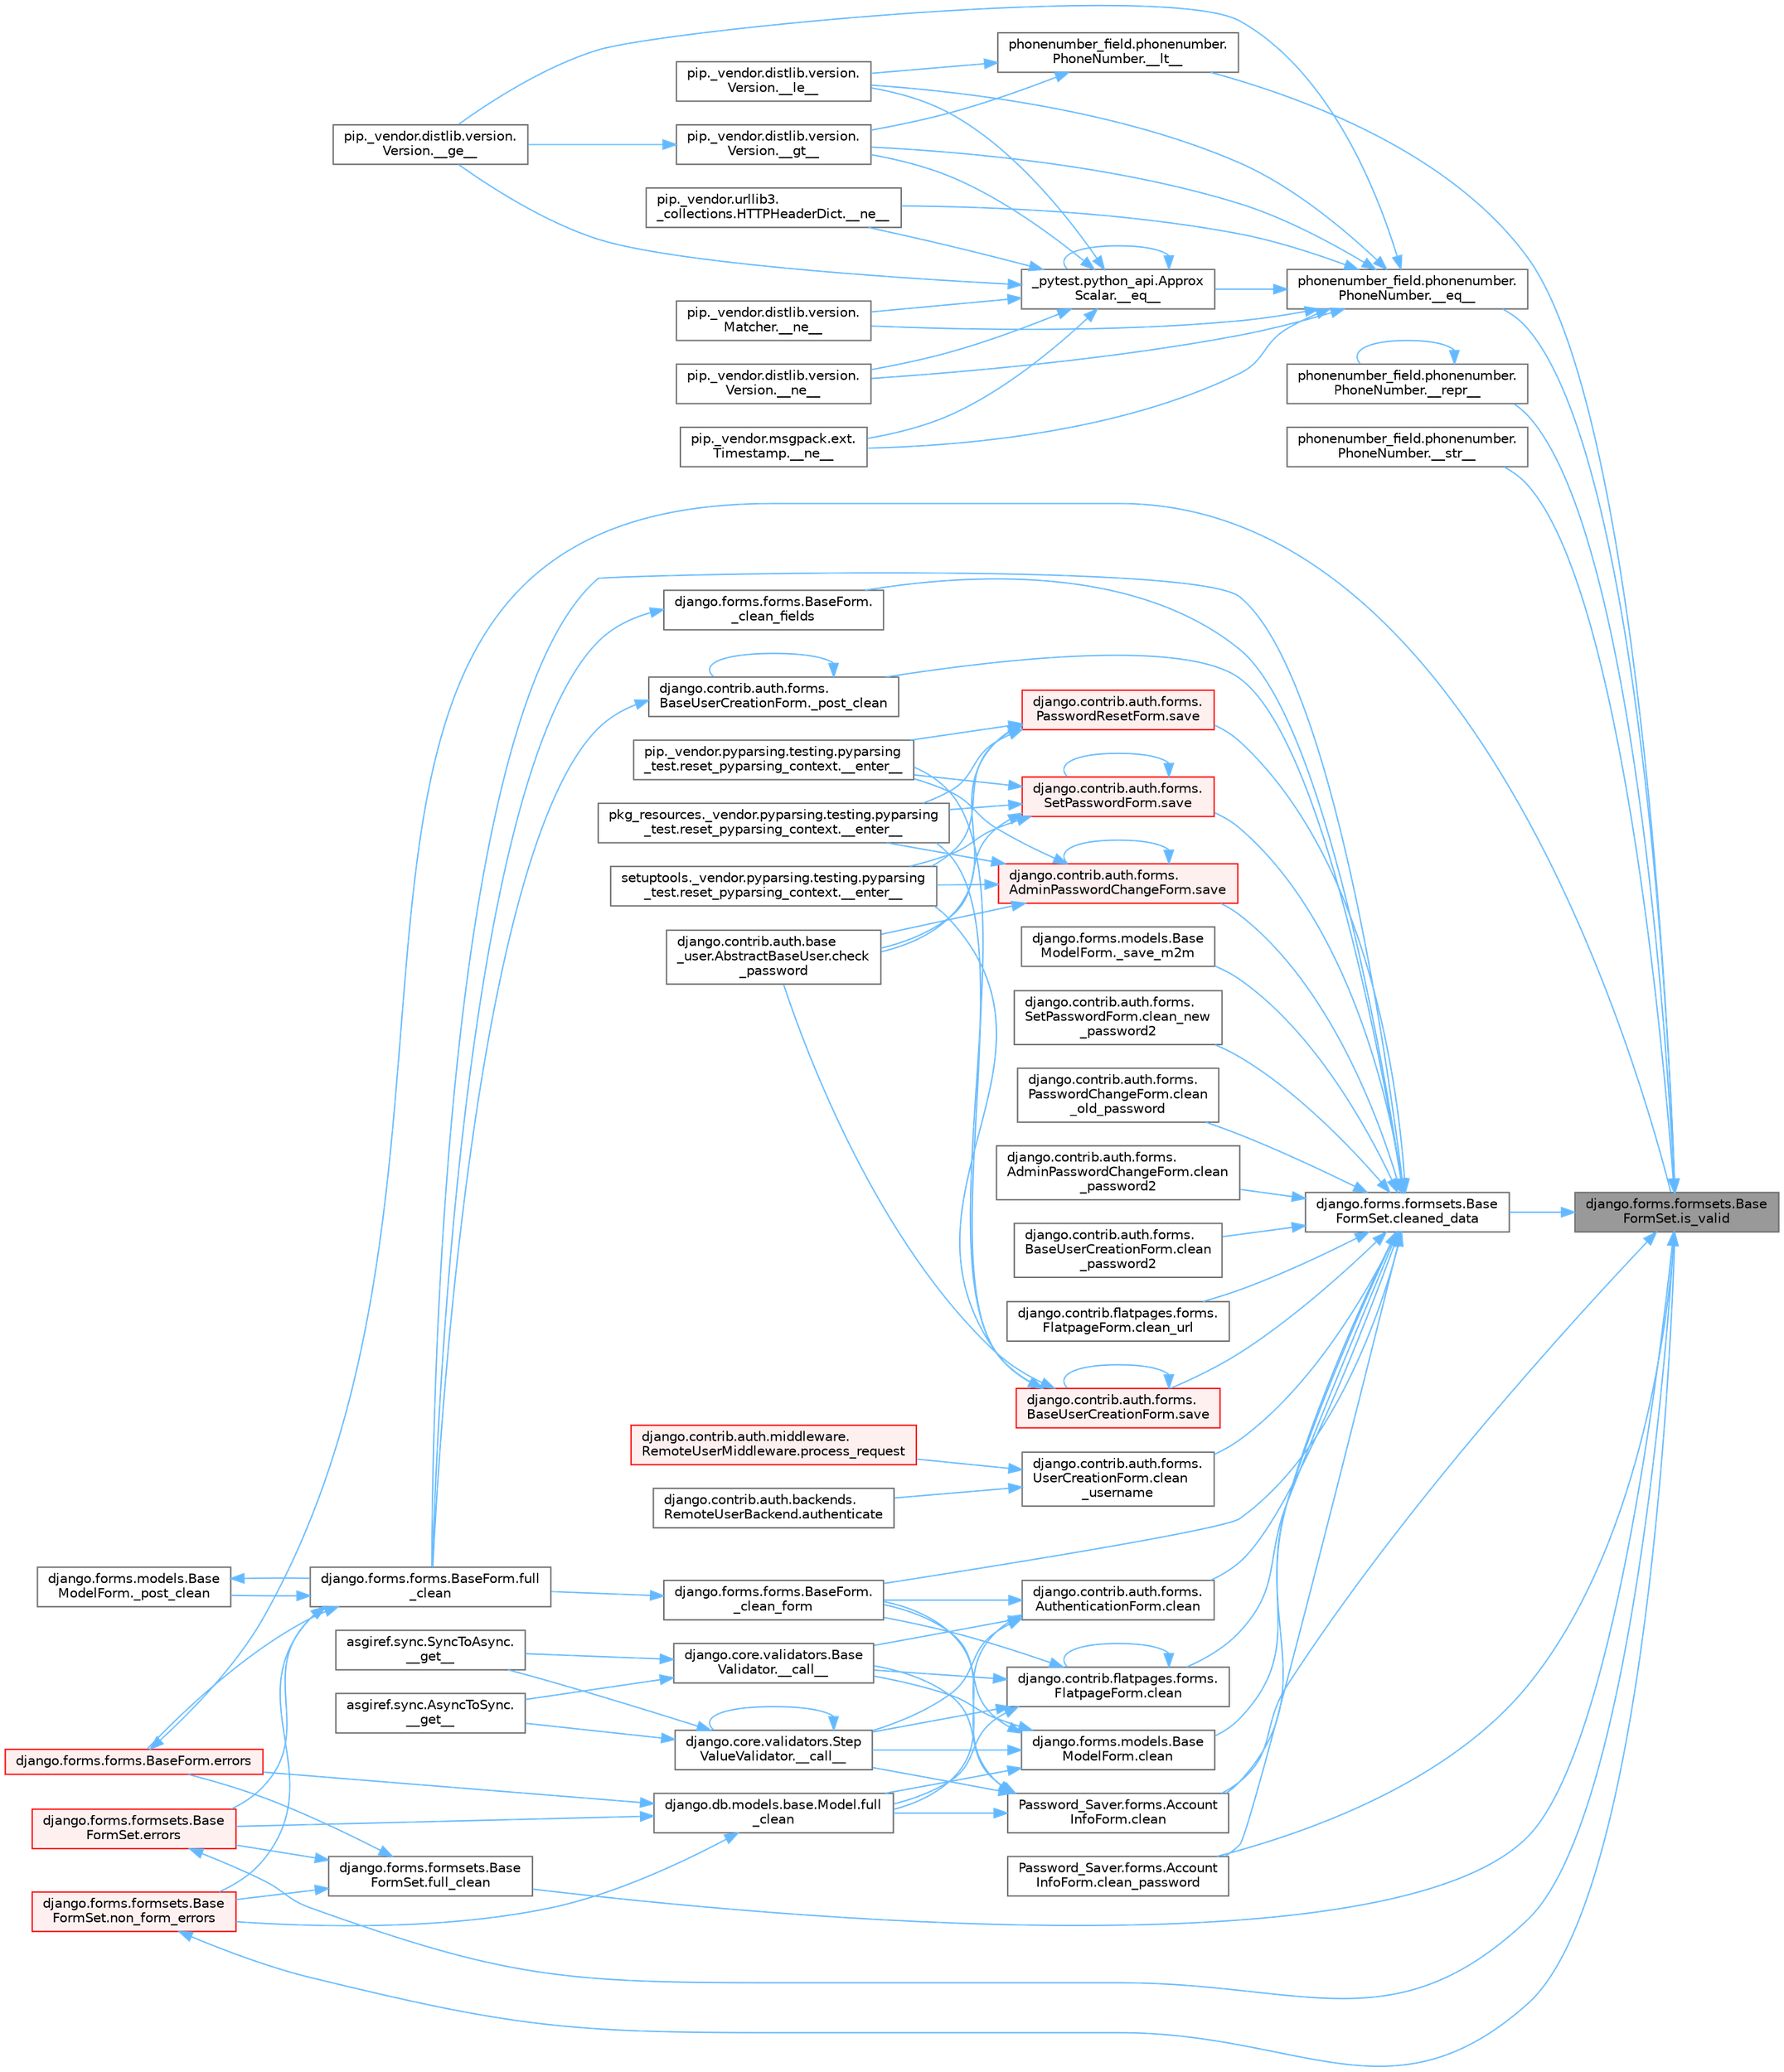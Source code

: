 digraph "django.forms.formsets.BaseFormSet.is_valid"
{
 // LATEX_PDF_SIZE
  bgcolor="transparent";
  edge [fontname=Helvetica,fontsize=10,labelfontname=Helvetica,labelfontsize=10];
  node [fontname=Helvetica,fontsize=10,shape=box,height=0.2,width=0.4];
  rankdir="RL";
  Node1 [id="Node000001",label="django.forms.formsets.Base\lFormSet.is_valid",height=0.2,width=0.4,color="gray40", fillcolor="grey60", style="filled", fontcolor="black",tooltip=" "];
  Node1 -> Node2 [id="edge1_Node000001_Node000002",dir="back",color="steelblue1",style="solid",tooltip=" "];
  Node2 [id="Node000002",label="phonenumber_field.phonenumber.\lPhoneNumber.__eq__",height=0.2,width=0.4,color="grey40", fillcolor="white", style="filled",URL="$classphonenumber__field_1_1phonenumber_1_1_phone_number.html#a999c32cd1bfa2dd5c7df70781b09c68b",tooltip=" "];
  Node2 -> Node3 [id="edge2_Node000002_Node000003",dir="back",color="steelblue1",style="solid",tooltip=" "];
  Node3 [id="Node000003",label="_pytest.python_api.Approx\lScalar.__eq__",height=0.2,width=0.4,color="grey40", fillcolor="white", style="filled",URL="$class__pytest_1_1python__api_1_1_approx_scalar.html#af4601ee4ca7409927f88c83ebfc3d923",tooltip=" "];
  Node3 -> Node3 [id="edge3_Node000003_Node000003",dir="back",color="steelblue1",style="solid",tooltip=" "];
  Node3 -> Node4 [id="edge4_Node000003_Node000004",dir="back",color="steelblue1",style="solid",tooltip=" "];
  Node4 [id="Node000004",label="pip._vendor.distlib.version.\lVersion.__ge__",height=0.2,width=0.4,color="grey40", fillcolor="white", style="filled",URL="$classpip_1_1__vendor_1_1distlib_1_1version_1_1_version.html#aa6b7b889cebc687ddb5ed9040d01b1ec",tooltip=" "];
  Node3 -> Node5 [id="edge5_Node000003_Node000005",dir="back",color="steelblue1",style="solid",tooltip=" "];
  Node5 [id="Node000005",label="pip._vendor.distlib.version.\lVersion.__gt__",height=0.2,width=0.4,color="grey40", fillcolor="white", style="filled",URL="$classpip_1_1__vendor_1_1distlib_1_1version_1_1_version.html#a51cf0c8da1bb6829173ff6861b10cb5f",tooltip=" "];
  Node5 -> Node4 [id="edge6_Node000005_Node000004",dir="back",color="steelblue1",style="solid",tooltip=" "];
  Node3 -> Node6 [id="edge7_Node000003_Node000006",dir="back",color="steelblue1",style="solid",tooltip=" "];
  Node6 [id="Node000006",label="pip._vendor.distlib.version.\lVersion.__le__",height=0.2,width=0.4,color="grey40", fillcolor="white", style="filled",URL="$classpip_1_1__vendor_1_1distlib_1_1version_1_1_version.html#ae5e2c5d9b76377e286fcf92a382cbb8b",tooltip=" "];
  Node3 -> Node7 [id="edge8_Node000003_Node000007",dir="back",color="steelblue1",style="solid",tooltip=" "];
  Node7 [id="Node000007",label="pip._vendor.distlib.version.\lMatcher.__ne__",height=0.2,width=0.4,color="grey40", fillcolor="white", style="filled",URL="$classpip_1_1__vendor_1_1distlib_1_1version_1_1_matcher.html#a24f8f8a4686bff3018fee5d22f4e02f1",tooltip=" "];
  Node3 -> Node8 [id="edge9_Node000003_Node000008",dir="back",color="steelblue1",style="solid",tooltip=" "];
  Node8 [id="Node000008",label="pip._vendor.distlib.version.\lVersion.__ne__",height=0.2,width=0.4,color="grey40", fillcolor="white", style="filled",URL="$classpip_1_1__vendor_1_1distlib_1_1version_1_1_version.html#aea3cdf6db007318ab1a2e8d144e2a4a1",tooltip=" "];
  Node3 -> Node9 [id="edge10_Node000003_Node000009",dir="back",color="steelblue1",style="solid",tooltip=" "];
  Node9 [id="Node000009",label="pip._vendor.msgpack.ext.\lTimestamp.__ne__",height=0.2,width=0.4,color="grey40", fillcolor="white", style="filled",URL="$classpip_1_1__vendor_1_1msgpack_1_1ext_1_1_timestamp.html#ac38b8cada8075f7a1133b06bc99b2317",tooltip=" "];
  Node3 -> Node10 [id="edge11_Node000003_Node000010",dir="back",color="steelblue1",style="solid",tooltip=" "];
  Node10 [id="Node000010",label="pip._vendor.urllib3.\l_collections.HTTPHeaderDict.__ne__",height=0.2,width=0.4,color="grey40", fillcolor="white", style="filled",URL="$classpip_1_1__vendor_1_1urllib3_1_1__collections_1_1_h_t_t_p_header_dict.html#aa7766a9499d33160a1258e140e35a806",tooltip=" "];
  Node2 -> Node4 [id="edge12_Node000002_Node000004",dir="back",color="steelblue1",style="solid",tooltip=" "];
  Node2 -> Node5 [id="edge13_Node000002_Node000005",dir="back",color="steelblue1",style="solid",tooltip=" "];
  Node2 -> Node6 [id="edge14_Node000002_Node000006",dir="back",color="steelblue1",style="solid",tooltip=" "];
  Node2 -> Node7 [id="edge15_Node000002_Node000007",dir="back",color="steelblue1",style="solid",tooltip=" "];
  Node2 -> Node8 [id="edge16_Node000002_Node000008",dir="back",color="steelblue1",style="solid",tooltip=" "];
  Node2 -> Node9 [id="edge17_Node000002_Node000009",dir="back",color="steelblue1",style="solid",tooltip=" "];
  Node2 -> Node10 [id="edge18_Node000002_Node000010",dir="back",color="steelblue1",style="solid",tooltip=" "];
  Node1 -> Node11 [id="edge19_Node000001_Node000011",dir="back",color="steelblue1",style="solid",tooltip=" "];
  Node11 [id="Node000011",label="phonenumber_field.phonenumber.\lPhoneNumber.__lt__",height=0.2,width=0.4,color="grey40", fillcolor="white", style="filled",URL="$classphonenumber__field_1_1phonenumber_1_1_phone_number.html#ab94d02fbeda1355644c6c1b3d6f3d9ba",tooltip=" "];
  Node11 -> Node5 [id="edge20_Node000011_Node000005",dir="back",color="steelblue1",style="solid",tooltip=" "];
  Node11 -> Node6 [id="edge21_Node000011_Node000006",dir="back",color="steelblue1",style="solid",tooltip=" "];
  Node1 -> Node12 [id="edge22_Node000001_Node000012",dir="back",color="steelblue1",style="solid",tooltip=" "];
  Node12 [id="Node000012",label="phonenumber_field.phonenumber.\lPhoneNumber.__repr__",height=0.2,width=0.4,color="grey40", fillcolor="white", style="filled",URL="$classphonenumber__field_1_1phonenumber_1_1_phone_number.html#a5420c965a5ecfad87cb6bce245cd91a5",tooltip=" "];
  Node12 -> Node12 [id="edge23_Node000012_Node000012",dir="back",color="steelblue1",style="solid",tooltip=" "];
  Node1 -> Node13 [id="edge24_Node000001_Node000013",dir="back",color="steelblue1",style="solid",tooltip=" "];
  Node13 [id="Node000013",label="phonenumber_field.phonenumber.\lPhoneNumber.__str__",height=0.2,width=0.4,color="grey40", fillcolor="white", style="filled",URL="$classphonenumber__field_1_1phonenumber_1_1_phone_number.html#a773f55fba29310ea2218e4bbca83ba6d",tooltip=" "];
  Node1 -> Node14 [id="edge25_Node000001_Node000014",dir="back",color="steelblue1",style="solid",tooltip=" "];
  Node14 [id="Node000014",label="Password_Saver.forms.Account\lInfoForm.clean",height=0.2,width=0.4,color="grey40", fillcolor="white", style="filled",URL="$class_password___saver_1_1forms_1_1_account_info_form.html#a89126d6030ebafc64c8aeeb352113c54",tooltip=" "];
  Node14 -> Node15 [id="edge26_Node000014_Node000015",dir="back",color="steelblue1",style="solid",tooltip=" "];
  Node15 [id="Node000015",label="django.core.validators.Base\lValidator.__call__",height=0.2,width=0.4,color="grey40", fillcolor="white", style="filled",URL="$classdjango_1_1core_1_1validators_1_1_base_validator.html#ac718256582df714e061c6b927e045d12",tooltip=" "];
  Node15 -> Node16 [id="edge27_Node000015_Node000016",dir="back",color="steelblue1",style="solid",tooltip=" "];
  Node16 [id="Node000016",label="asgiref.sync.AsyncToSync.\l__get__",height=0.2,width=0.4,color="grey40", fillcolor="white", style="filled",URL="$classasgiref_1_1sync_1_1_async_to_sync.html#a23e9ef7a73da98dad9e3f4e65846969b",tooltip=" "];
  Node15 -> Node17 [id="edge28_Node000015_Node000017",dir="back",color="steelblue1",style="solid",tooltip=" "];
  Node17 [id="Node000017",label="asgiref.sync.SyncToAsync.\l__get__",height=0.2,width=0.4,color="grey40", fillcolor="white", style="filled",URL="$classasgiref_1_1sync_1_1_sync_to_async.html#aebdfbe3f01079a529fd2f39810597381",tooltip=" "];
  Node14 -> Node18 [id="edge29_Node000014_Node000018",dir="back",color="steelblue1",style="solid",tooltip=" "];
  Node18 [id="Node000018",label="django.core.validators.Step\lValueValidator.__call__",height=0.2,width=0.4,color="grey40", fillcolor="white", style="filled",URL="$classdjango_1_1core_1_1validators_1_1_step_value_validator.html#aebdbf74fe74c5b999350df9c1852714c",tooltip=" "];
  Node18 -> Node18 [id="edge30_Node000018_Node000018",dir="back",color="steelblue1",style="solid",tooltip=" "];
  Node18 -> Node16 [id="edge31_Node000018_Node000016",dir="back",color="steelblue1",style="solid",tooltip=" "];
  Node18 -> Node17 [id="edge32_Node000018_Node000017",dir="back",color="steelblue1",style="solid",tooltip=" "];
  Node14 -> Node19 [id="edge33_Node000014_Node000019",dir="back",color="steelblue1",style="solid",tooltip=" "];
  Node19 [id="Node000019",label="django.forms.forms.BaseForm.\l_clean_form",height=0.2,width=0.4,color="grey40", fillcolor="white", style="filled",URL="$classdjango_1_1forms_1_1forms_1_1_base_form.html#ae5eed108001c1a75985b75174fe23f1f",tooltip=" "];
  Node19 -> Node20 [id="edge34_Node000019_Node000020",dir="back",color="steelblue1",style="solid",tooltip=" "];
  Node20 [id="Node000020",label="django.forms.forms.BaseForm.full\l_clean",height=0.2,width=0.4,color="grey40", fillcolor="white", style="filled",URL="$classdjango_1_1forms_1_1forms_1_1_base_form.html#a396d2448f658dc84a0f0b473ffaae918",tooltip=" "];
  Node20 -> Node21 [id="edge35_Node000020_Node000021",dir="back",color="steelblue1",style="solid",tooltip=" "];
  Node21 [id="Node000021",label="django.forms.models.Base\lModelForm._post_clean",height=0.2,width=0.4,color="grey40", fillcolor="white", style="filled",URL="$classdjango_1_1forms_1_1models_1_1_base_model_form.html#a83e1c0ea3ba97f3a496d07955d1bf124",tooltip=" "];
  Node21 -> Node20 [id="edge36_Node000021_Node000020",dir="back",color="steelblue1",style="solid",tooltip=" "];
  Node20 -> Node22 [id="edge37_Node000020_Node000022",dir="back",color="steelblue1",style="solid",tooltip=" "];
  Node22 [id="Node000022",label="django.forms.forms.BaseForm.errors",height=0.2,width=0.4,color="red", fillcolor="#FFF0F0", style="filled",URL="$classdjango_1_1forms_1_1forms_1_1_base_form.html#aca47cb75eb6c321d1c429b33eca94d49",tooltip=" "];
  Node22 -> Node1 [id="edge38_Node000022_Node000001",dir="back",color="steelblue1",style="solid",tooltip=" "];
  Node20 -> Node599 [id="edge39_Node000020_Node000599",dir="back",color="steelblue1",style="solid",tooltip=" "];
  Node599 [id="Node000599",label="django.forms.formsets.Base\lFormSet.errors",height=0.2,width=0.4,color="red", fillcolor="#FFF0F0", style="filled",URL="$classdjango_1_1forms_1_1formsets_1_1_base_form_set.html#a9e249e2240c3ae2775249e3d3da42020",tooltip=" "];
  Node599 -> Node1 [id="edge40_Node000599_Node000001",dir="back",color="steelblue1",style="solid",tooltip=" "];
  Node20 -> Node686 [id="edge41_Node000020_Node000686",dir="back",color="steelblue1",style="solid",tooltip=" "];
  Node686 [id="Node000686",label="django.forms.formsets.Base\lFormSet.non_form_errors",height=0.2,width=0.4,color="red", fillcolor="#FFF0F0", style="filled",URL="$classdjango_1_1forms_1_1formsets_1_1_base_form_set.html#a8b499fb5fdd72c59134bf40aeac2de3c",tooltip=" "];
  Node686 -> Node1 [id="edge42_Node000686_Node000001",dir="back",color="steelblue1",style="solid",tooltip=" "];
  Node14 -> Node598 [id="edge43_Node000014_Node000598",dir="back",color="steelblue1",style="solid",tooltip=" "];
  Node598 [id="Node000598",label="django.db.models.base.Model.full\l_clean",height=0.2,width=0.4,color="grey40", fillcolor="white", style="filled",URL="$classdjango_1_1db_1_1models_1_1base_1_1_model.html#a2e68bd042bd3e52b086f8838eeaa416f",tooltip=" "];
  Node598 -> Node22 [id="edge44_Node000598_Node000022",dir="back",color="steelblue1",style="solid",tooltip=" "];
  Node598 -> Node599 [id="edge45_Node000598_Node000599",dir="back",color="steelblue1",style="solid",tooltip=" "];
  Node598 -> Node686 [id="edge46_Node000598_Node000686",dir="back",color="steelblue1",style="solid",tooltip=" "];
  Node1 -> Node662 [id="edge47_Node000001_Node000662",dir="back",color="steelblue1",style="solid",tooltip=" "];
  Node662 [id="Node000662",label="Password_Saver.forms.Account\lInfoForm.clean_password",height=0.2,width=0.4,color="grey40", fillcolor="white", style="filled",URL="$class_password___saver_1_1forms_1_1_account_info_form.html#a6397d8e90a910bed34ed0ebcf5f74a4e",tooltip=" "];
  Node1 -> Node653 [id="edge48_Node000001_Node000653",dir="back",color="steelblue1",style="solid",tooltip=" "];
  Node653 [id="Node000653",label="django.forms.formsets.Base\lFormSet.cleaned_data",height=0.2,width=0.4,color="grey40", fillcolor="white", style="filled",URL="$classdjango_1_1forms_1_1formsets_1_1_base_form_set.html#ae51d85dd3faa160668adba372c4e87f7",tooltip=" "];
  Node653 -> Node654 [id="edge49_Node000653_Node000654",dir="back",color="steelblue1",style="solid",tooltip=" "];
  Node654 [id="Node000654",label="django.forms.forms.BaseForm.\l_clean_fields",height=0.2,width=0.4,color="grey40", fillcolor="white", style="filled",URL="$classdjango_1_1forms_1_1forms_1_1_base_form.html#a38e014bdeb1b8c2092ec5762f1833d9a",tooltip=" "];
  Node654 -> Node20 [id="edge50_Node000654_Node000020",dir="back",color="steelblue1",style="solid",tooltip=" "];
  Node653 -> Node19 [id="edge51_Node000653_Node000019",dir="back",color="steelblue1",style="solid",tooltip=" "];
  Node653 -> Node655 [id="edge52_Node000653_Node000655",dir="back",color="steelblue1",style="solid",tooltip=" "];
  Node655 [id="Node000655",label="django.contrib.auth.forms.\lBaseUserCreationForm._post_clean",height=0.2,width=0.4,color="grey40", fillcolor="white", style="filled",URL="$classdjango_1_1contrib_1_1auth_1_1forms_1_1_base_user_creation_form.html#aa7775ca44825f4bfa9262b10a9c0281c",tooltip=" "];
  Node655 -> Node655 [id="edge53_Node000655_Node000655",dir="back",color="steelblue1",style="solid",tooltip=" "];
  Node655 -> Node20 [id="edge54_Node000655_Node000020",dir="back",color="steelblue1",style="solid",tooltip=" "];
  Node653 -> Node656 [id="edge55_Node000653_Node000656",dir="back",color="steelblue1",style="solid",tooltip=" "];
  Node656 [id="Node000656",label="django.forms.models.Base\lModelForm._save_m2m",height=0.2,width=0.4,color="grey40", fillcolor="white", style="filled",URL="$classdjango_1_1forms_1_1models_1_1_base_model_form.html#a8e143465fa5977b65ce53f521fa65067",tooltip=" "];
  Node653 -> Node657 [id="edge56_Node000653_Node000657",dir="back",color="steelblue1",style="solid",tooltip=" "];
  Node657 [id="Node000657",label="django.contrib.auth.forms.\lAuthenticationForm.clean",height=0.2,width=0.4,color="grey40", fillcolor="white", style="filled",URL="$classdjango_1_1contrib_1_1auth_1_1forms_1_1_authentication_form.html#a92d28be6696caa8d1b7068eefe81793a",tooltip=" "];
  Node657 -> Node15 [id="edge57_Node000657_Node000015",dir="back",color="steelblue1",style="solid",tooltip=" "];
  Node657 -> Node18 [id="edge58_Node000657_Node000018",dir="back",color="steelblue1",style="solid",tooltip=" "];
  Node657 -> Node19 [id="edge59_Node000657_Node000019",dir="back",color="steelblue1",style="solid",tooltip=" "];
  Node657 -> Node598 [id="edge60_Node000657_Node000598",dir="back",color="steelblue1",style="solid",tooltip=" "];
  Node653 -> Node658 [id="edge61_Node000653_Node000658",dir="back",color="steelblue1",style="solid",tooltip=" "];
  Node658 [id="Node000658",label="django.contrib.flatpages.forms.\lFlatpageForm.clean",height=0.2,width=0.4,color="grey40", fillcolor="white", style="filled",URL="$classdjango_1_1contrib_1_1flatpages_1_1forms_1_1_flatpage_form.html#a0deb29d4415dbd84c765b5972de07e52",tooltip=" "];
  Node658 -> Node15 [id="edge62_Node000658_Node000015",dir="back",color="steelblue1",style="solid",tooltip=" "];
  Node658 -> Node18 [id="edge63_Node000658_Node000018",dir="back",color="steelblue1",style="solid",tooltip=" "];
  Node658 -> Node19 [id="edge64_Node000658_Node000019",dir="back",color="steelblue1",style="solid",tooltip=" "];
  Node658 -> Node658 [id="edge65_Node000658_Node000658",dir="back",color="steelblue1",style="solid",tooltip=" "];
  Node658 -> Node598 [id="edge66_Node000658_Node000598",dir="back",color="steelblue1",style="solid",tooltip=" "];
  Node653 -> Node659 [id="edge67_Node000653_Node000659",dir="back",color="steelblue1",style="solid",tooltip=" "];
  Node659 [id="Node000659",label="django.forms.models.Base\lModelForm.clean",height=0.2,width=0.4,color="grey40", fillcolor="white", style="filled",URL="$classdjango_1_1forms_1_1models_1_1_base_model_form.html#a6a374c3b609f402d6566b2ee3ff98672",tooltip=" "];
  Node659 -> Node15 [id="edge68_Node000659_Node000015",dir="back",color="steelblue1",style="solid",tooltip=" "];
  Node659 -> Node18 [id="edge69_Node000659_Node000018",dir="back",color="steelblue1",style="solid",tooltip=" "];
  Node659 -> Node19 [id="edge70_Node000659_Node000019",dir="back",color="steelblue1",style="solid",tooltip=" "];
  Node659 -> Node598 [id="edge71_Node000659_Node000598",dir="back",color="steelblue1",style="solid",tooltip=" "];
  Node653 -> Node14 [id="edge72_Node000653_Node000014",dir="back",color="steelblue1",style="solid",tooltip=" "];
  Node653 -> Node660 [id="edge73_Node000653_Node000660",dir="back",color="steelblue1",style="solid",tooltip=" "];
  Node660 [id="Node000660",label="django.contrib.auth.forms.\lSetPasswordForm.clean_new\l_password2",height=0.2,width=0.4,color="grey40", fillcolor="white", style="filled",URL="$classdjango_1_1contrib_1_1auth_1_1forms_1_1_set_password_form.html#aefb49bddbbf63909718ecac6718b609d",tooltip=" "];
  Node653 -> Node661 [id="edge74_Node000653_Node000661",dir="back",color="steelblue1",style="solid",tooltip=" "];
  Node661 [id="Node000661",label="django.contrib.auth.forms.\lPasswordChangeForm.clean\l_old_password",height=0.2,width=0.4,color="grey40", fillcolor="white", style="filled",URL="$classdjango_1_1contrib_1_1auth_1_1forms_1_1_password_change_form.html#a4d339cd14a321ba76cb6caf226c56d8d",tooltip=" "];
  Node653 -> Node662 [id="edge75_Node000653_Node000662",dir="back",color="steelblue1",style="solid",tooltip=" "];
  Node653 -> Node663 [id="edge76_Node000653_Node000663",dir="back",color="steelblue1",style="solid",tooltip=" "];
  Node663 [id="Node000663",label="django.contrib.auth.forms.\lAdminPasswordChangeForm.clean\l_password2",height=0.2,width=0.4,color="grey40", fillcolor="white", style="filled",URL="$classdjango_1_1contrib_1_1auth_1_1forms_1_1_admin_password_change_form.html#a7e2cc7b4982538a54fc20fb155285496",tooltip=" "];
  Node653 -> Node664 [id="edge77_Node000653_Node000664",dir="back",color="steelblue1",style="solid",tooltip=" "];
  Node664 [id="Node000664",label="django.contrib.auth.forms.\lBaseUserCreationForm.clean\l_password2",height=0.2,width=0.4,color="grey40", fillcolor="white", style="filled",URL="$classdjango_1_1contrib_1_1auth_1_1forms_1_1_base_user_creation_form.html#afe0d67cb9bbafa947e8c7ba75e6b8dd2",tooltip=" "];
  Node653 -> Node665 [id="edge78_Node000653_Node000665",dir="back",color="steelblue1",style="solid",tooltip=" "];
  Node665 [id="Node000665",label="django.contrib.flatpages.forms.\lFlatpageForm.clean_url",height=0.2,width=0.4,color="grey40", fillcolor="white", style="filled",URL="$classdjango_1_1contrib_1_1flatpages_1_1forms_1_1_flatpage_form.html#a754fc61d64c13e49b6efd2b81954180c",tooltip=" "];
  Node653 -> Node666 [id="edge79_Node000653_Node000666",dir="back",color="steelblue1",style="solid",tooltip=" "];
  Node666 [id="Node000666",label="django.contrib.auth.forms.\lUserCreationForm.clean\l_username",height=0.2,width=0.4,color="grey40", fillcolor="white", style="filled",URL="$classdjango_1_1contrib_1_1auth_1_1forms_1_1_user_creation_form.html#ab825a1782c52e0106904118ba584f68d",tooltip=" "];
  Node666 -> Node667 [id="edge80_Node000666_Node000667",dir="back",color="steelblue1",style="solid",tooltip=" "];
  Node667 [id="Node000667",label="django.contrib.auth.backends.\lRemoteUserBackend.authenticate",height=0.2,width=0.4,color="grey40", fillcolor="white", style="filled",URL="$classdjango_1_1contrib_1_1auth_1_1backends_1_1_remote_user_backend.html#a6507b5b6c5ab37b787d8fada3d232c73",tooltip=" "];
  Node666 -> Node668 [id="edge81_Node000666_Node000668",dir="back",color="steelblue1",style="solid",tooltip=" "];
  Node668 [id="Node000668",label="django.contrib.auth.middleware.\lRemoteUserMiddleware.process_request",height=0.2,width=0.4,color="red", fillcolor="#FFF0F0", style="filled",URL="$classdjango_1_1contrib_1_1auth_1_1middleware_1_1_remote_user_middleware.html#ad7385b4b09ccd4c4408262d30889eb14",tooltip=" "];
  Node653 -> Node20 [id="edge82_Node000653_Node000020",dir="back",color="steelblue1",style="solid",tooltip=" "];
  Node653 -> Node670 [id="edge83_Node000653_Node000670",dir="back",color="steelblue1",style="solid",tooltip=" "];
  Node670 [id="Node000670",label="django.contrib.auth.forms.\lAdminPasswordChangeForm.save",height=0.2,width=0.4,color="red", fillcolor="#FFF0F0", style="filled",URL="$classdjango_1_1contrib_1_1auth_1_1forms_1_1_admin_password_change_form.html#ae15e853bc0c64b8b061876b4987d63fc",tooltip=" "];
  Node670 -> Node290 [id="edge84_Node000670_Node000290",dir="back",color="steelblue1",style="solid",tooltip=" "];
  Node290 [id="Node000290",label="pip._vendor.pyparsing.testing.pyparsing\l_test.reset_pyparsing_context.__enter__",height=0.2,width=0.4,color="grey40", fillcolor="white", style="filled",URL="$classpip_1_1__vendor_1_1pyparsing_1_1testing_1_1pyparsing__test_1_1reset__pyparsing__context.html#a3d39d97a0d95a9b46c987e6dff52b7c0",tooltip=" "];
  Node670 -> Node291 [id="edge85_Node000670_Node000291",dir="back",color="steelblue1",style="solid",tooltip=" "];
  Node291 [id="Node000291",label="pkg_resources._vendor.pyparsing.testing.pyparsing\l_test.reset_pyparsing_context.__enter__",height=0.2,width=0.4,color="grey40", fillcolor="white", style="filled",URL="$classpkg__resources_1_1__vendor_1_1pyparsing_1_1testing_1_1pyparsing__test_1_1reset__pyparsing__context.html#a8d8360c033ccc7296fb9323a07cdeb25",tooltip=" "];
  Node670 -> Node292 [id="edge86_Node000670_Node000292",dir="back",color="steelblue1",style="solid",tooltip=" "];
  Node292 [id="Node000292",label="setuptools._vendor.pyparsing.testing.pyparsing\l_test.reset_pyparsing_context.__enter__",height=0.2,width=0.4,color="grey40", fillcolor="white", style="filled",URL="$classsetuptools_1_1__vendor_1_1pyparsing_1_1testing_1_1pyparsing__test_1_1reset__pyparsing__context.html#a436e2ea8355c86505c8cfdae81714c7c",tooltip=" "];
  Node670 -> Node293 [id="edge87_Node000670_Node000293",dir="back",color="steelblue1",style="solid",tooltip=" "];
  Node293 [id="Node000293",label="django.contrib.auth.base\l_user.AbstractBaseUser.check\l_password",height=0.2,width=0.4,color="grey40", fillcolor="white", style="filled",URL="$classdjango_1_1contrib_1_1auth_1_1base__user_1_1_abstract_base_user.html#aaa9bb7fa5353bc1917dbd7f87b63321a",tooltip=" "];
  Node670 -> Node670 [id="edge88_Node000670_Node000670",dir="back",color="steelblue1",style="solid",tooltip=" "];
  Node653 -> Node681 [id="edge89_Node000653_Node000681",dir="back",color="steelblue1",style="solid",tooltip=" "];
  Node681 [id="Node000681",label="django.contrib.auth.forms.\lBaseUserCreationForm.save",height=0.2,width=0.4,color="red", fillcolor="#FFF0F0", style="filled",URL="$classdjango_1_1contrib_1_1auth_1_1forms_1_1_base_user_creation_form.html#a5375478a3c6ff7c9d6983081bb2e46c0",tooltip=" "];
  Node681 -> Node290 [id="edge90_Node000681_Node000290",dir="back",color="steelblue1",style="solid",tooltip=" "];
  Node681 -> Node291 [id="edge91_Node000681_Node000291",dir="back",color="steelblue1",style="solid",tooltip=" "];
  Node681 -> Node292 [id="edge92_Node000681_Node000292",dir="back",color="steelblue1",style="solid",tooltip=" "];
  Node681 -> Node293 [id="edge93_Node000681_Node000293",dir="back",color="steelblue1",style="solid",tooltip=" "];
  Node681 -> Node681 [id="edge94_Node000681_Node000681",dir="back",color="steelblue1",style="solid",tooltip=" "];
  Node653 -> Node682 [id="edge95_Node000653_Node000682",dir="back",color="steelblue1",style="solid",tooltip=" "];
  Node682 [id="Node000682",label="django.contrib.auth.forms.\lPasswordResetForm.save",height=0.2,width=0.4,color="red", fillcolor="#FFF0F0", style="filled",URL="$classdjango_1_1contrib_1_1auth_1_1forms_1_1_password_reset_form.html#a08fea86409996b9e4ceb5515c94c15be",tooltip=" "];
  Node682 -> Node290 [id="edge96_Node000682_Node000290",dir="back",color="steelblue1",style="solid",tooltip=" "];
  Node682 -> Node291 [id="edge97_Node000682_Node000291",dir="back",color="steelblue1",style="solid",tooltip=" "];
  Node682 -> Node292 [id="edge98_Node000682_Node000292",dir="back",color="steelblue1",style="solid",tooltip=" "];
  Node682 -> Node293 [id="edge99_Node000682_Node000293",dir="back",color="steelblue1",style="solid",tooltip=" "];
  Node653 -> Node683 [id="edge100_Node000653_Node000683",dir="back",color="steelblue1",style="solid",tooltip=" "];
  Node683 [id="Node000683",label="django.contrib.auth.forms.\lSetPasswordForm.save",height=0.2,width=0.4,color="red", fillcolor="#FFF0F0", style="filled",URL="$classdjango_1_1contrib_1_1auth_1_1forms_1_1_set_password_form.html#ac95fe41703972b1012ff86602e2d4896",tooltip=" "];
  Node683 -> Node290 [id="edge101_Node000683_Node000290",dir="back",color="steelblue1",style="solid",tooltip=" "];
  Node683 -> Node291 [id="edge102_Node000683_Node000291",dir="back",color="steelblue1",style="solid",tooltip=" "];
  Node683 -> Node292 [id="edge103_Node000683_Node000292",dir="back",color="steelblue1",style="solid",tooltip=" "];
  Node683 -> Node293 [id="edge104_Node000683_Node000293",dir="back",color="steelblue1",style="solid",tooltip=" "];
  Node683 -> Node683 [id="edge105_Node000683_Node000683",dir="back",color="steelblue1",style="solid",tooltip=" "];
  Node1 -> Node685 [id="edge106_Node000001_Node000685",dir="back",color="steelblue1",style="solid",tooltip=" "];
  Node685 [id="Node000685",label="django.forms.formsets.Base\lFormSet.full_clean",height=0.2,width=0.4,color="grey40", fillcolor="white", style="filled",URL="$classdjango_1_1forms_1_1formsets_1_1_base_form_set.html#aa475bdb58853c14bfcd93bd7b494e3b1",tooltip=" "];
  Node685 -> Node22 [id="edge107_Node000685_Node000022",dir="back",color="steelblue1",style="solid",tooltip=" "];
  Node685 -> Node599 [id="edge108_Node000685_Node000599",dir="back",color="steelblue1",style="solid",tooltip=" "];
  Node685 -> Node686 [id="edge109_Node000685_Node000686",dir="back",color="steelblue1",style="solid",tooltip=" "];
}
